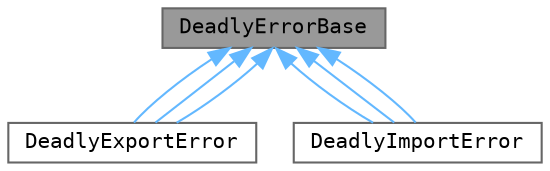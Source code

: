 digraph "DeadlyErrorBase"
{
 // LATEX_PDF_SIZE
  bgcolor="transparent";
  edge [fontname=Terminal,fontsize=10,labelfontname=Helvetica,labelfontsize=10];
  node [fontname=Terminal,fontsize=10,shape=box,height=0.2,width=0.4];
  Node1 [label="DeadlyErrorBase",height=0.2,width=0.4,color="gray40", fillcolor="grey60", style="filled", fontcolor="black",tooltip=" "];
  Node1 -> Node2 [dir="back",color="steelblue1",style="solid"];
  Node2 [label="DeadlyExportError",height=0.2,width=0.4,color="gray40", fillcolor="white", style="filled",URL="$class_deadly_export_error.html",tooltip=" "];
  Node1 -> Node2 [dir="back",color="steelblue1",style="solid"];
  Node1 -> Node2 [dir="back",color="steelblue1",style="solid"];
  Node1 -> Node3 [dir="back",color="steelblue1",style="solid"];
  Node3 [label="DeadlyImportError",height=0.2,width=0.4,color="gray40", fillcolor="white", style="filled",URL="$class_deadly_import_error.html",tooltip=" "];
  Node1 -> Node3 [dir="back",color="steelblue1",style="solid"];
  Node1 -> Node3 [dir="back",color="steelblue1",style="solid"];
}
